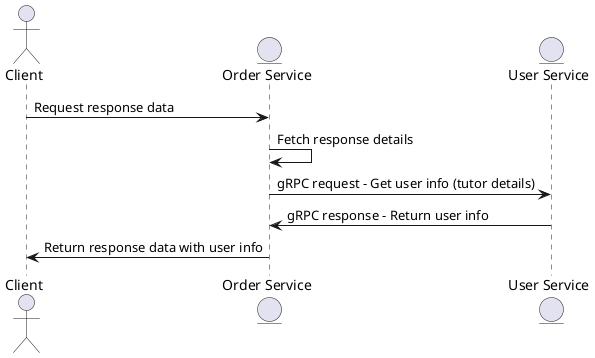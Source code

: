 @startuml
actor Client
entity "Order Service" as OrderService
entity "User Service" as UserService

Client -> OrderService: Request response data
OrderService -> OrderService: Fetch response details
OrderService -> UserService: gRPC request - Get user info (tutor details)
UserService -> OrderService: gRPC response - Return user info
OrderService -> Client: Return response data with user info

@enduml
